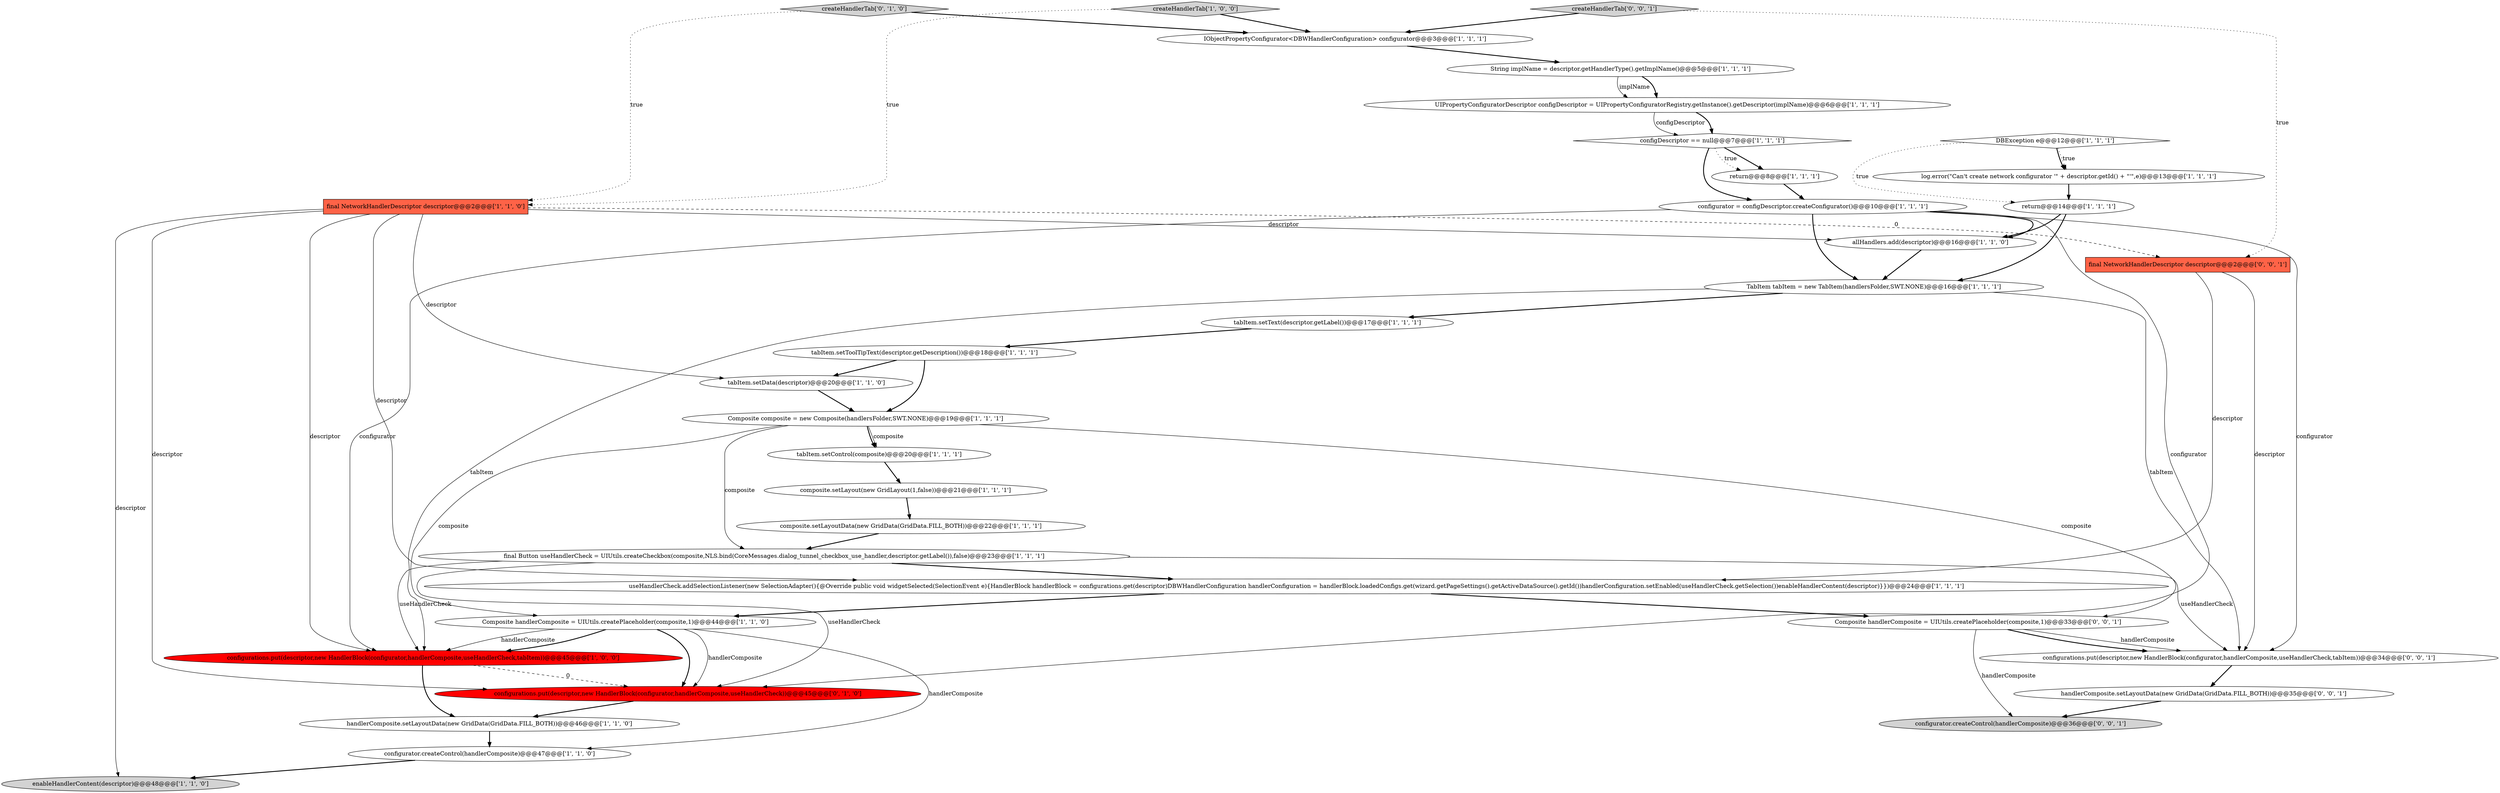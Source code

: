 digraph {
23 [style = filled, label = "DBException e@@@12@@@['1', '1', '1']", fillcolor = white, shape = diamond image = "AAA0AAABBB1BBB"];
17 [style = filled, label = "return@@@8@@@['1', '1', '1']", fillcolor = white, shape = ellipse image = "AAA0AAABBB1BBB"];
26 [style = filled, label = "configurator.createControl(handlerComposite)@@@47@@@['1', '1', '0']", fillcolor = white, shape = ellipse image = "AAA0AAABBB1BBB"];
14 [style = filled, label = "tabItem.setToolTipText(descriptor.getDescription())@@@18@@@['1', '1', '1']", fillcolor = white, shape = ellipse image = "AAA0AAABBB1BBB"];
32 [style = filled, label = "handlerComposite.setLayoutData(new GridData(GridData.FILL_BOTH))@@@35@@@['0', '0', '1']", fillcolor = white, shape = ellipse image = "AAA0AAABBB3BBB"];
0 [style = filled, label = "UIPropertyConfiguratorDescriptor configDescriptor = UIPropertyConfiguratorRegistry.getInstance().getDescriptor(implName)@@@6@@@['1', '1', '1']", fillcolor = white, shape = ellipse image = "AAA0AAABBB1BBB"];
9 [style = filled, label = "composite.setLayout(new GridLayout(1,false))@@@21@@@['1', '1', '1']", fillcolor = white, shape = ellipse image = "AAA0AAABBB1BBB"];
3 [style = filled, label = "configDescriptor == null@@@7@@@['1', '1', '1']", fillcolor = white, shape = diamond image = "AAA0AAABBB1BBB"];
13 [style = filled, label = "return@@@14@@@['1', '1', '1']", fillcolor = white, shape = ellipse image = "AAA0AAABBB1BBB"];
24 [style = filled, label = "final NetworkHandlerDescriptor descriptor@@@2@@@['1', '1', '0']", fillcolor = tomato, shape = box image = "AAA0AAABBB1BBB"];
1 [style = filled, label = "enableHandlerContent(descriptor)@@@48@@@['1', '1', '0']", fillcolor = lightgray, shape = ellipse image = "AAA0AAABBB1BBB"];
29 [style = filled, label = "final NetworkHandlerDescriptor descriptor@@@2@@@['0', '0', '1']", fillcolor = tomato, shape = box image = "AAA0AAABBB3BBB"];
12 [style = filled, label = "Composite composite = new Composite(handlersFolder,SWT.NONE)@@@19@@@['1', '1', '1']", fillcolor = white, shape = ellipse image = "AAA0AAABBB1BBB"];
21 [style = filled, label = "IObjectPropertyConfigurator<DBWHandlerConfiguration> configurator@@@3@@@['1', '1', '1']", fillcolor = white, shape = ellipse image = "AAA0AAABBB1BBB"];
34 [style = filled, label = "createHandlerTab['0', '0', '1']", fillcolor = lightgray, shape = diamond image = "AAA0AAABBB3BBB"];
30 [style = filled, label = "configurator.createControl(handlerComposite)@@@36@@@['0', '0', '1']", fillcolor = lightgray, shape = ellipse image = "AAA0AAABBB3BBB"];
4 [style = filled, label = "log.error(\"Can't create network configurator '\" + descriptor.getId() + \"'\",e)@@@13@@@['1', '1', '1']", fillcolor = white, shape = ellipse image = "AAA0AAABBB1BBB"];
25 [style = filled, label = "useHandlerCheck.addSelectionListener(new SelectionAdapter(){@Override public void widgetSelected(SelectionEvent e){HandlerBlock handlerBlock = configurations.get(descriptor)DBWHandlerConfiguration handlerConfiguration = handlerBlock.loadedConfigs.get(wizard.getPageSettings().getActiveDataSource().getId())handlerConfiguration.setEnabled(useHandlerCheck.getSelection())enableHandlerContent(descriptor)}})@@@24@@@['1', '1', '1']", fillcolor = white, shape = ellipse image = "AAA0AAABBB1BBB"];
28 [style = filled, label = "configurations.put(descriptor,new HandlerBlock(configurator,handlerComposite,useHandlerCheck))@@@45@@@['0', '1', '0']", fillcolor = red, shape = ellipse image = "AAA1AAABBB2BBB"];
2 [style = filled, label = "createHandlerTab['1', '0', '0']", fillcolor = lightgray, shape = diamond image = "AAA0AAABBB1BBB"];
19 [style = filled, label = "handlerComposite.setLayoutData(new GridData(GridData.FILL_BOTH))@@@46@@@['1', '1', '0']", fillcolor = white, shape = ellipse image = "AAA0AAABBB1BBB"];
22 [style = filled, label = "tabItem.setData(descriptor)@@@20@@@['1', '1', '0']", fillcolor = white, shape = ellipse image = "AAA0AAABBB1BBB"];
20 [style = filled, label = "composite.setLayoutData(new GridData(GridData.FILL_BOTH))@@@22@@@['1', '1', '1']", fillcolor = white, shape = ellipse image = "AAA0AAABBB1BBB"];
7 [style = filled, label = "configurations.put(descriptor,new HandlerBlock(configurator,handlerComposite,useHandlerCheck,tabItem))@@@45@@@['1', '0', '0']", fillcolor = red, shape = ellipse image = "AAA1AAABBB1BBB"];
27 [style = filled, label = "createHandlerTab['0', '1', '0']", fillcolor = lightgray, shape = diamond image = "AAA0AAABBB2BBB"];
11 [style = filled, label = "TabItem tabItem = new TabItem(handlersFolder,SWT.NONE)@@@16@@@['1', '1', '1']", fillcolor = white, shape = ellipse image = "AAA0AAABBB1BBB"];
16 [style = filled, label = "Composite handlerComposite = UIUtils.createPlaceholder(composite,1)@@@44@@@['1', '1', '0']", fillcolor = white, shape = ellipse image = "AAA0AAABBB1BBB"];
18 [style = filled, label = "tabItem.setText(descriptor.getLabel())@@@17@@@['1', '1', '1']", fillcolor = white, shape = ellipse image = "AAA0AAABBB1BBB"];
31 [style = filled, label = "Composite handlerComposite = UIUtils.createPlaceholder(composite,1)@@@33@@@['0', '0', '1']", fillcolor = white, shape = ellipse image = "AAA0AAABBB3BBB"];
10 [style = filled, label = "configurator = configDescriptor.createConfigurator()@@@10@@@['1', '1', '1']", fillcolor = white, shape = ellipse image = "AAA0AAABBB1BBB"];
5 [style = filled, label = "String implName = descriptor.getHandlerType().getImplName()@@@5@@@['1', '1', '1']", fillcolor = white, shape = ellipse image = "AAA0AAABBB1BBB"];
15 [style = filled, label = "tabItem.setControl(composite)@@@20@@@['1', '1', '1']", fillcolor = white, shape = ellipse image = "AAA0AAABBB1BBB"];
6 [style = filled, label = "allHandlers.add(descriptor)@@@16@@@['1', '1', '0']", fillcolor = white, shape = ellipse image = "AAA0AAABBB1BBB"];
33 [style = filled, label = "configurations.put(descriptor,new HandlerBlock(configurator,handlerComposite,useHandlerCheck,tabItem))@@@34@@@['0', '0', '1']", fillcolor = white, shape = ellipse image = "AAA0AAABBB3BBB"];
8 [style = filled, label = "final Button useHandlerCheck = UIUtils.createCheckbox(composite,NLS.bind(CoreMessages.dialog_tunnel_checkbox_use_handler,descriptor.getLabel()),false)@@@23@@@['1', '1', '1']", fillcolor = white, shape = ellipse image = "AAA0AAABBB1BBB"];
12->16 [style = solid, label="composite"];
0->3 [style = bold, label=""];
17->10 [style = bold, label=""];
16->26 [style = solid, label="handlerComposite"];
24->6 [style = solid, label="descriptor"];
10->28 [style = solid, label="configurator"];
16->28 [style = solid, label="handlerComposite"];
29->25 [style = solid, label="descriptor"];
11->33 [style = solid, label="tabItem"];
2->24 [style = dotted, label="true"];
26->1 [style = bold, label=""];
4->13 [style = bold, label=""];
29->33 [style = solid, label="descriptor"];
12->15 [style = bold, label=""];
14->22 [style = bold, label=""];
16->7 [style = bold, label=""];
23->4 [style = bold, label=""];
34->29 [style = dotted, label="true"];
24->29 [style = dashed, label="0"];
9->20 [style = bold, label=""];
12->31 [style = solid, label="composite"];
31->30 [style = solid, label="handlerComposite"];
27->24 [style = dotted, label="true"];
32->30 [style = bold, label=""];
25->16 [style = bold, label=""];
13->11 [style = bold, label=""];
10->6 [style = bold, label=""];
34->21 [style = bold, label=""];
11->18 [style = bold, label=""];
24->7 [style = solid, label="descriptor"];
25->31 [style = bold, label=""];
8->33 [style = solid, label="useHandlerCheck"];
21->5 [style = bold, label=""];
3->10 [style = bold, label=""];
20->8 [style = bold, label=""];
23->4 [style = dotted, label="true"];
16->28 [style = bold, label=""];
5->0 [style = bold, label=""];
7->28 [style = dashed, label="0"];
24->25 [style = solid, label="descriptor"];
15->9 [style = bold, label=""];
22->12 [style = bold, label=""];
10->7 [style = solid, label="configurator"];
6->11 [style = bold, label=""];
19->26 [style = bold, label=""];
2->21 [style = bold, label=""];
14->12 [style = bold, label=""];
31->33 [style = bold, label=""];
23->13 [style = dotted, label="true"];
28->19 [style = bold, label=""];
24->28 [style = solid, label="descriptor"];
16->7 [style = solid, label="handlerComposite"];
10->33 [style = solid, label="configurator"];
3->17 [style = bold, label=""];
33->32 [style = bold, label=""];
3->17 [style = dotted, label="true"];
11->7 [style = solid, label="tabItem"];
12->15 [style = solid, label="composite"];
13->6 [style = bold, label=""];
0->3 [style = solid, label="configDescriptor"];
8->28 [style = solid, label="useHandlerCheck"];
12->8 [style = solid, label="composite"];
24->22 [style = solid, label="descriptor"];
31->33 [style = solid, label="handlerComposite"];
24->1 [style = solid, label="descriptor"];
18->14 [style = bold, label=""];
8->25 [style = bold, label=""];
8->7 [style = solid, label="useHandlerCheck"];
7->19 [style = bold, label=""];
27->21 [style = bold, label=""];
5->0 [style = solid, label="implName"];
10->11 [style = bold, label=""];
}
